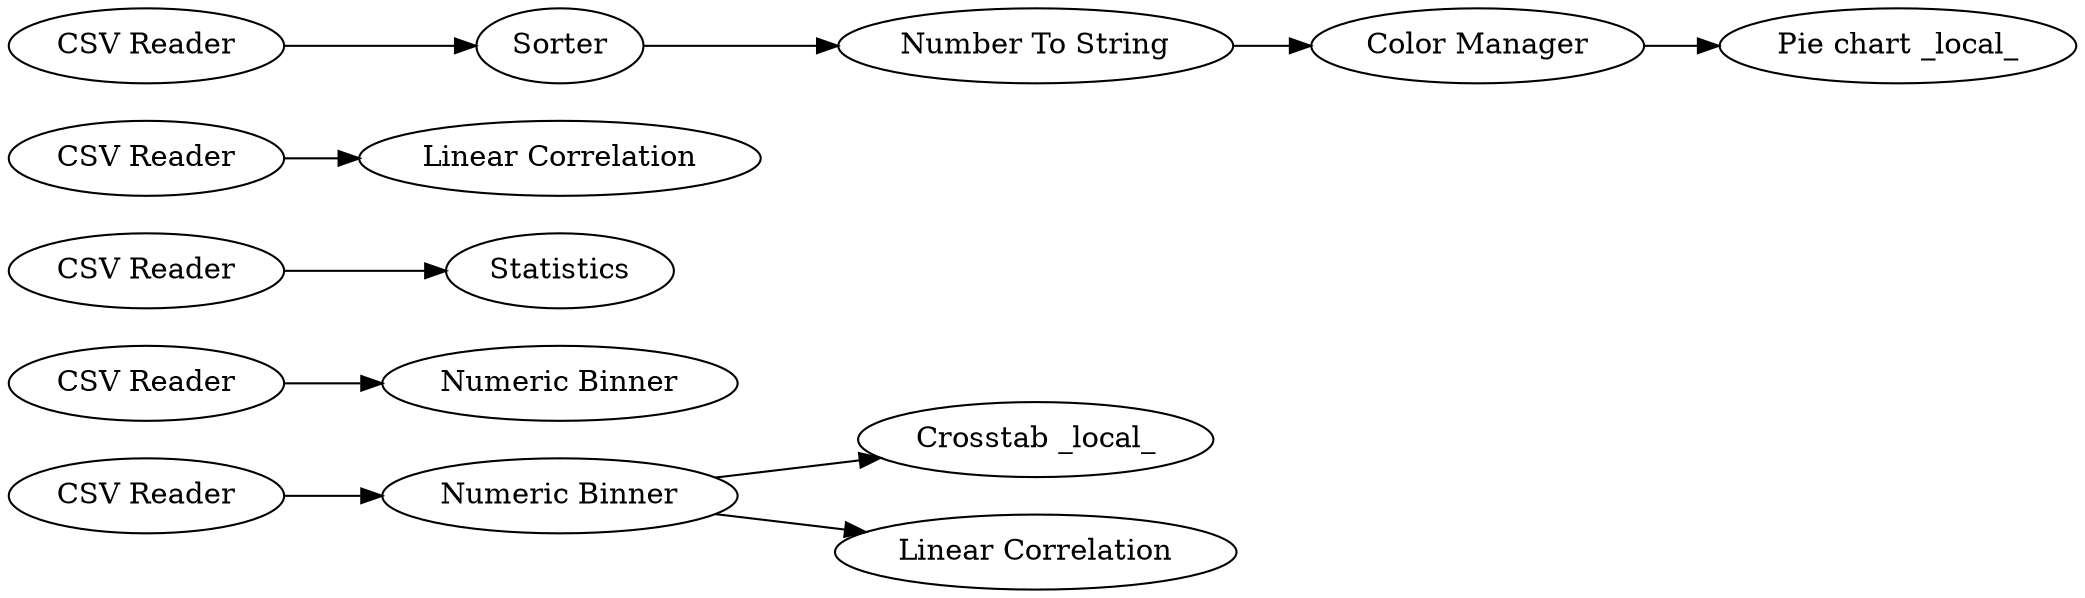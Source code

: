 digraph {
	23 -> 26
	7 -> 25
	3 -> 2
	5 -> 22
	20 -> 19
	6 -> 23
	4 -> 17
	18 -> 20
	17 -> 18
	23 -> 27
	5 [label="CSV Reader"]
	27 [label="Linear Correlation"]
	20 [label="Color Manager"]
	7 [label="CSV Reader"]
	22 [label="Linear Correlation"]
	23 [label="Numeric Binner"]
	4 [label="CSV Reader"]
	18 [label="Number To String"]
	26 [label="Crosstab _local_"]
	6 [label="CSV Reader"]
	25 [label="Numeric Binner"]
	17 [label=Sorter]
	3 [label="CSV Reader"]
	2 [label=Statistics]
	19 [label="Pie chart _local_"]
	rankdir=LR
}
